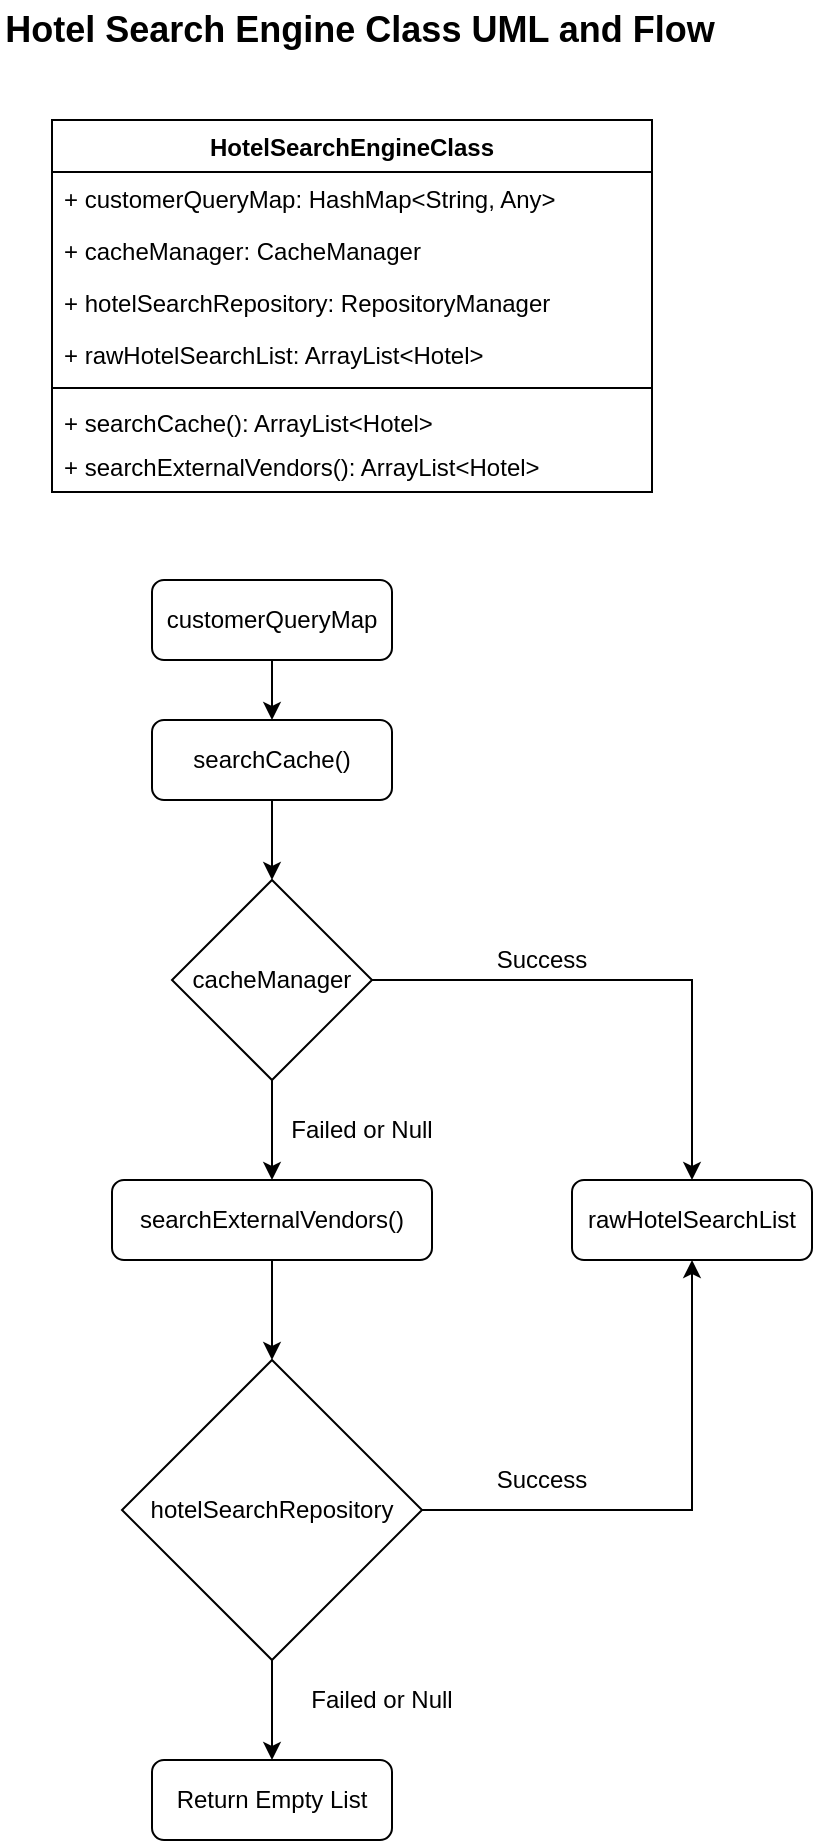 <mxfile version="13.8.1" type="device"><diagram id="C5RBs43oDa-KdzZeNtuy" name="Page-1"><mxGraphModel dx="1183" dy="770" grid="1" gridSize="10" guides="1" tooltips="1" connect="1" arrows="1" fold="1" page="1" pageScale="1" pageWidth="827" pageHeight="1169" math="0" shadow="0"><root><mxCell id="WIyWlLk6GJQsqaUBKTNV-0"/><mxCell id="WIyWlLk6GJQsqaUBKTNV-1" parent="WIyWlLk6GJQsqaUBKTNV-0"/><mxCell id="pjM3WOZYNSpso7s3zY6J-0" value="&lt;font style=&quot;font-size: 18px&quot;&gt;Hotel Search Engine Class UML and Flow&lt;/font&gt;" style="text;html=1;strokeColor=none;fillColor=none;align=center;verticalAlign=middle;whiteSpace=wrap;rounded=0;fontStyle=1" vertex="1" parent="WIyWlLk6GJQsqaUBKTNV-1"><mxGeometry x="234" y="30" width="360" height="30" as="geometry"/></mxCell><mxCell id="pjM3WOZYNSpso7s3zY6J-22" value="" style="edgeStyle=orthogonalEdgeStyle;rounded=0;orthogonalLoop=1;jettySize=auto;html=1;" edge="1" parent="WIyWlLk6GJQsqaUBKTNV-1" source="pjM3WOZYNSpso7s3zY6J-10" target="pjM3WOZYNSpso7s3zY6J-21"><mxGeometry relative="1" as="geometry"/></mxCell><mxCell id="pjM3WOZYNSpso7s3zY6J-10" value="&lt;span style=&quot;text-align: left&quot;&gt;customerQueryMap&lt;/span&gt;" style="rounded=1;whiteSpace=wrap;html=1;" vertex="1" parent="WIyWlLk6GJQsqaUBKTNV-1"><mxGeometry x="310" y="320" width="120" height="40" as="geometry"/></mxCell><mxCell id="pjM3WOZYNSpso7s3zY6J-25" value="" style="edgeStyle=orthogonalEdgeStyle;rounded=0;orthogonalLoop=1;jettySize=auto;html=1;" edge="1" parent="WIyWlLk6GJQsqaUBKTNV-1" source="pjM3WOZYNSpso7s3zY6J-11" target="pjM3WOZYNSpso7s3zY6J-24"><mxGeometry relative="1" as="geometry"/></mxCell><mxCell id="pjM3WOZYNSpso7s3zY6J-35" style="edgeStyle=orthogonalEdgeStyle;rounded=0;orthogonalLoop=1;jettySize=auto;html=1;entryX=0.5;entryY=0;entryDx=0;entryDy=0;" edge="1" parent="WIyWlLk6GJQsqaUBKTNV-1" source="pjM3WOZYNSpso7s3zY6J-11" target="pjM3WOZYNSpso7s3zY6J-14"><mxGeometry relative="1" as="geometry"/></mxCell><mxCell id="pjM3WOZYNSpso7s3zY6J-11" value="cacheManager" style="rhombus;whiteSpace=wrap;html=1;" vertex="1" parent="WIyWlLk6GJQsqaUBKTNV-1"><mxGeometry x="320" y="470" width="100" height="100" as="geometry"/></mxCell><mxCell id="pjM3WOZYNSpso7s3zY6J-14" value="&lt;span style=&quot;text-align: left&quot;&gt;rawHotelSearchList&lt;/span&gt;" style="rounded=1;whiteSpace=wrap;html=1;" vertex="1" parent="WIyWlLk6GJQsqaUBKTNV-1"><mxGeometry x="520" y="620" width="120" height="40" as="geometry"/></mxCell><mxCell id="pjM3WOZYNSpso7s3zY6J-16" value="Success" style="text;html=1;strokeColor=none;fillColor=none;align=center;verticalAlign=middle;whiteSpace=wrap;rounded=0;" vertex="1" parent="WIyWlLk6GJQsqaUBKTNV-1"><mxGeometry x="480" y="500" width="50" height="20" as="geometry"/></mxCell><mxCell id="pjM3WOZYNSpso7s3zY6J-23" value="" style="edgeStyle=orthogonalEdgeStyle;rounded=0;orthogonalLoop=1;jettySize=auto;html=1;" edge="1" parent="WIyWlLk6GJQsqaUBKTNV-1" source="pjM3WOZYNSpso7s3zY6J-21" target="pjM3WOZYNSpso7s3zY6J-11"><mxGeometry relative="1" as="geometry"/></mxCell><mxCell id="pjM3WOZYNSpso7s3zY6J-21" value="&lt;span style=&quot;text-align: left&quot;&gt;searchCache()&lt;/span&gt;" style="rounded=1;whiteSpace=wrap;html=1;" vertex="1" parent="WIyWlLk6GJQsqaUBKTNV-1"><mxGeometry x="310" y="390" width="120" height="40" as="geometry"/></mxCell><mxCell id="pjM3WOZYNSpso7s3zY6J-28" value="" style="edgeStyle=orthogonalEdgeStyle;rounded=0;orthogonalLoop=1;jettySize=auto;html=1;" edge="1" parent="WIyWlLk6GJQsqaUBKTNV-1" source="pjM3WOZYNSpso7s3zY6J-24" target="pjM3WOZYNSpso7s3zY6J-27"><mxGeometry relative="1" as="geometry"/></mxCell><mxCell id="pjM3WOZYNSpso7s3zY6J-24" value="&lt;span style=&quot;text-align: left&quot;&gt;searchExternalVendors()&lt;/span&gt;" style="rounded=1;whiteSpace=wrap;html=1;" vertex="1" parent="WIyWlLk6GJQsqaUBKTNV-1"><mxGeometry x="290" y="620" width="160" height="40" as="geometry"/></mxCell><mxCell id="pjM3WOZYNSpso7s3zY6J-26" value="Failed or Null" style="text;html=1;strokeColor=none;fillColor=none;align=center;verticalAlign=middle;whiteSpace=wrap;rounded=0;" vertex="1" parent="WIyWlLk6GJQsqaUBKTNV-1"><mxGeometry x="370" y="584.5" width="90" height="20" as="geometry"/></mxCell><mxCell id="pjM3WOZYNSpso7s3zY6J-29" style="edgeStyle=orthogonalEdgeStyle;rounded=0;orthogonalLoop=1;jettySize=auto;html=1;entryX=0.5;entryY=1;entryDx=0;entryDy=0;" edge="1" parent="WIyWlLk6GJQsqaUBKTNV-1" source="pjM3WOZYNSpso7s3zY6J-27" target="pjM3WOZYNSpso7s3zY6J-14"><mxGeometry relative="1" as="geometry"/></mxCell><mxCell id="pjM3WOZYNSpso7s3zY6J-32" value="" style="edgeStyle=orthogonalEdgeStyle;rounded=0;orthogonalLoop=1;jettySize=auto;html=1;" edge="1" parent="WIyWlLk6GJQsqaUBKTNV-1" source="pjM3WOZYNSpso7s3zY6J-27" target="pjM3WOZYNSpso7s3zY6J-31"><mxGeometry relative="1" as="geometry"/></mxCell><mxCell id="pjM3WOZYNSpso7s3zY6J-27" value="&lt;span style=&quot;text-align: left&quot;&gt;hotelSearchRepository&lt;/span&gt;" style="rhombus;whiteSpace=wrap;html=1;" vertex="1" parent="WIyWlLk6GJQsqaUBKTNV-1"><mxGeometry x="295" y="710" width="150" height="150" as="geometry"/></mxCell><mxCell id="pjM3WOZYNSpso7s3zY6J-30" value="Success" style="text;html=1;strokeColor=none;fillColor=none;align=center;verticalAlign=middle;whiteSpace=wrap;rounded=0;" vertex="1" parent="WIyWlLk6GJQsqaUBKTNV-1"><mxGeometry x="480" y="760" width="50" height="20" as="geometry"/></mxCell><mxCell id="pjM3WOZYNSpso7s3zY6J-1" value="HotelSearchEngineClass" style="swimlane;fontStyle=1;align=center;verticalAlign=top;childLayout=stackLayout;horizontal=1;startSize=26;horizontalStack=0;resizeParent=1;resizeParentMax=0;resizeLast=0;collapsible=1;marginBottom=0;" vertex="1" parent="WIyWlLk6GJQsqaUBKTNV-1"><mxGeometry x="260" y="90" width="300" height="186" as="geometry"/></mxCell><mxCell id="pjM3WOZYNSpso7s3zY6J-2" value="+ customerQueryMap: HashMap&lt;String, Any&gt;" style="text;strokeColor=none;fillColor=none;align=left;verticalAlign=top;spacingLeft=4;spacingRight=4;overflow=hidden;rotatable=0;points=[[0,0.5],[1,0.5]];portConstraint=eastwest;" vertex="1" parent="pjM3WOZYNSpso7s3zY6J-1"><mxGeometry y="26" width="300" height="26" as="geometry"/></mxCell><mxCell id="pjM3WOZYNSpso7s3zY6J-6" value="+ cacheManager: CacheManager&#10;" style="text;strokeColor=none;fillColor=none;align=left;verticalAlign=top;spacingLeft=4;spacingRight=4;overflow=hidden;rotatable=0;points=[[0,0.5],[1,0.5]];portConstraint=eastwest;" vertex="1" parent="pjM3WOZYNSpso7s3zY6J-1"><mxGeometry y="52" width="300" height="26" as="geometry"/></mxCell><mxCell id="pjM3WOZYNSpso7s3zY6J-7" value="+ hotelSearchRepository: RepositoryManager" style="text;strokeColor=none;fillColor=none;align=left;verticalAlign=top;spacingLeft=4;spacingRight=4;overflow=hidden;rotatable=0;points=[[0,0.5],[1,0.5]];portConstraint=eastwest;" vertex="1" parent="pjM3WOZYNSpso7s3zY6J-1"><mxGeometry y="78" width="300" height="26" as="geometry"/></mxCell><mxCell id="pjM3WOZYNSpso7s3zY6J-18" value="+ rawHotelSearchList: ArrayList&lt;Hotel&gt;" style="text;strokeColor=none;fillColor=none;align=left;verticalAlign=top;spacingLeft=4;spacingRight=4;overflow=hidden;rotatable=0;points=[[0,0.5],[1,0.5]];portConstraint=eastwest;" vertex="1" parent="pjM3WOZYNSpso7s3zY6J-1"><mxGeometry y="104" width="300" height="26" as="geometry"/></mxCell><mxCell id="pjM3WOZYNSpso7s3zY6J-3" value="" style="line;strokeWidth=1;fillColor=none;align=left;verticalAlign=middle;spacingTop=-1;spacingLeft=3;spacingRight=3;rotatable=0;labelPosition=right;points=[];portConstraint=eastwest;" vertex="1" parent="pjM3WOZYNSpso7s3zY6J-1"><mxGeometry y="130" width="300" height="8" as="geometry"/></mxCell><mxCell id="pjM3WOZYNSpso7s3zY6J-4" value="+ searchCache(): ArrayList&lt;Hotel&gt;" style="text;strokeColor=none;fillColor=none;align=left;verticalAlign=top;spacingLeft=4;spacingRight=4;overflow=hidden;rotatable=0;points=[[0,0.5],[1,0.5]];portConstraint=eastwest;" vertex="1" parent="pjM3WOZYNSpso7s3zY6J-1"><mxGeometry y="138" width="300" height="22" as="geometry"/></mxCell><mxCell id="pjM3WOZYNSpso7s3zY6J-9" value="+ searchExternalVendors(): ArrayList&lt;Hotel&gt;" style="text;strokeColor=none;fillColor=none;align=left;verticalAlign=top;spacingLeft=4;spacingRight=4;overflow=hidden;rotatable=0;points=[[0,0.5],[1,0.5]];portConstraint=eastwest;" vertex="1" parent="pjM3WOZYNSpso7s3zY6J-1"><mxGeometry y="160" width="300" height="26" as="geometry"/></mxCell><mxCell id="pjM3WOZYNSpso7s3zY6J-31" value="Return Empty List" style="rounded=1;whiteSpace=wrap;html=1;" vertex="1" parent="WIyWlLk6GJQsqaUBKTNV-1"><mxGeometry x="310" y="910" width="120" height="40" as="geometry"/></mxCell><mxCell id="pjM3WOZYNSpso7s3zY6J-33" value="Failed or Null" style="text;html=1;strokeColor=none;fillColor=none;align=center;verticalAlign=middle;whiteSpace=wrap;rounded=0;" vertex="1" parent="WIyWlLk6GJQsqaUBKTNV-1"><mxGeometry x="380" y="870" width="90" height="20" as="geometry"/></mxCell></root></mxGraphModel></diagram></mxfile>